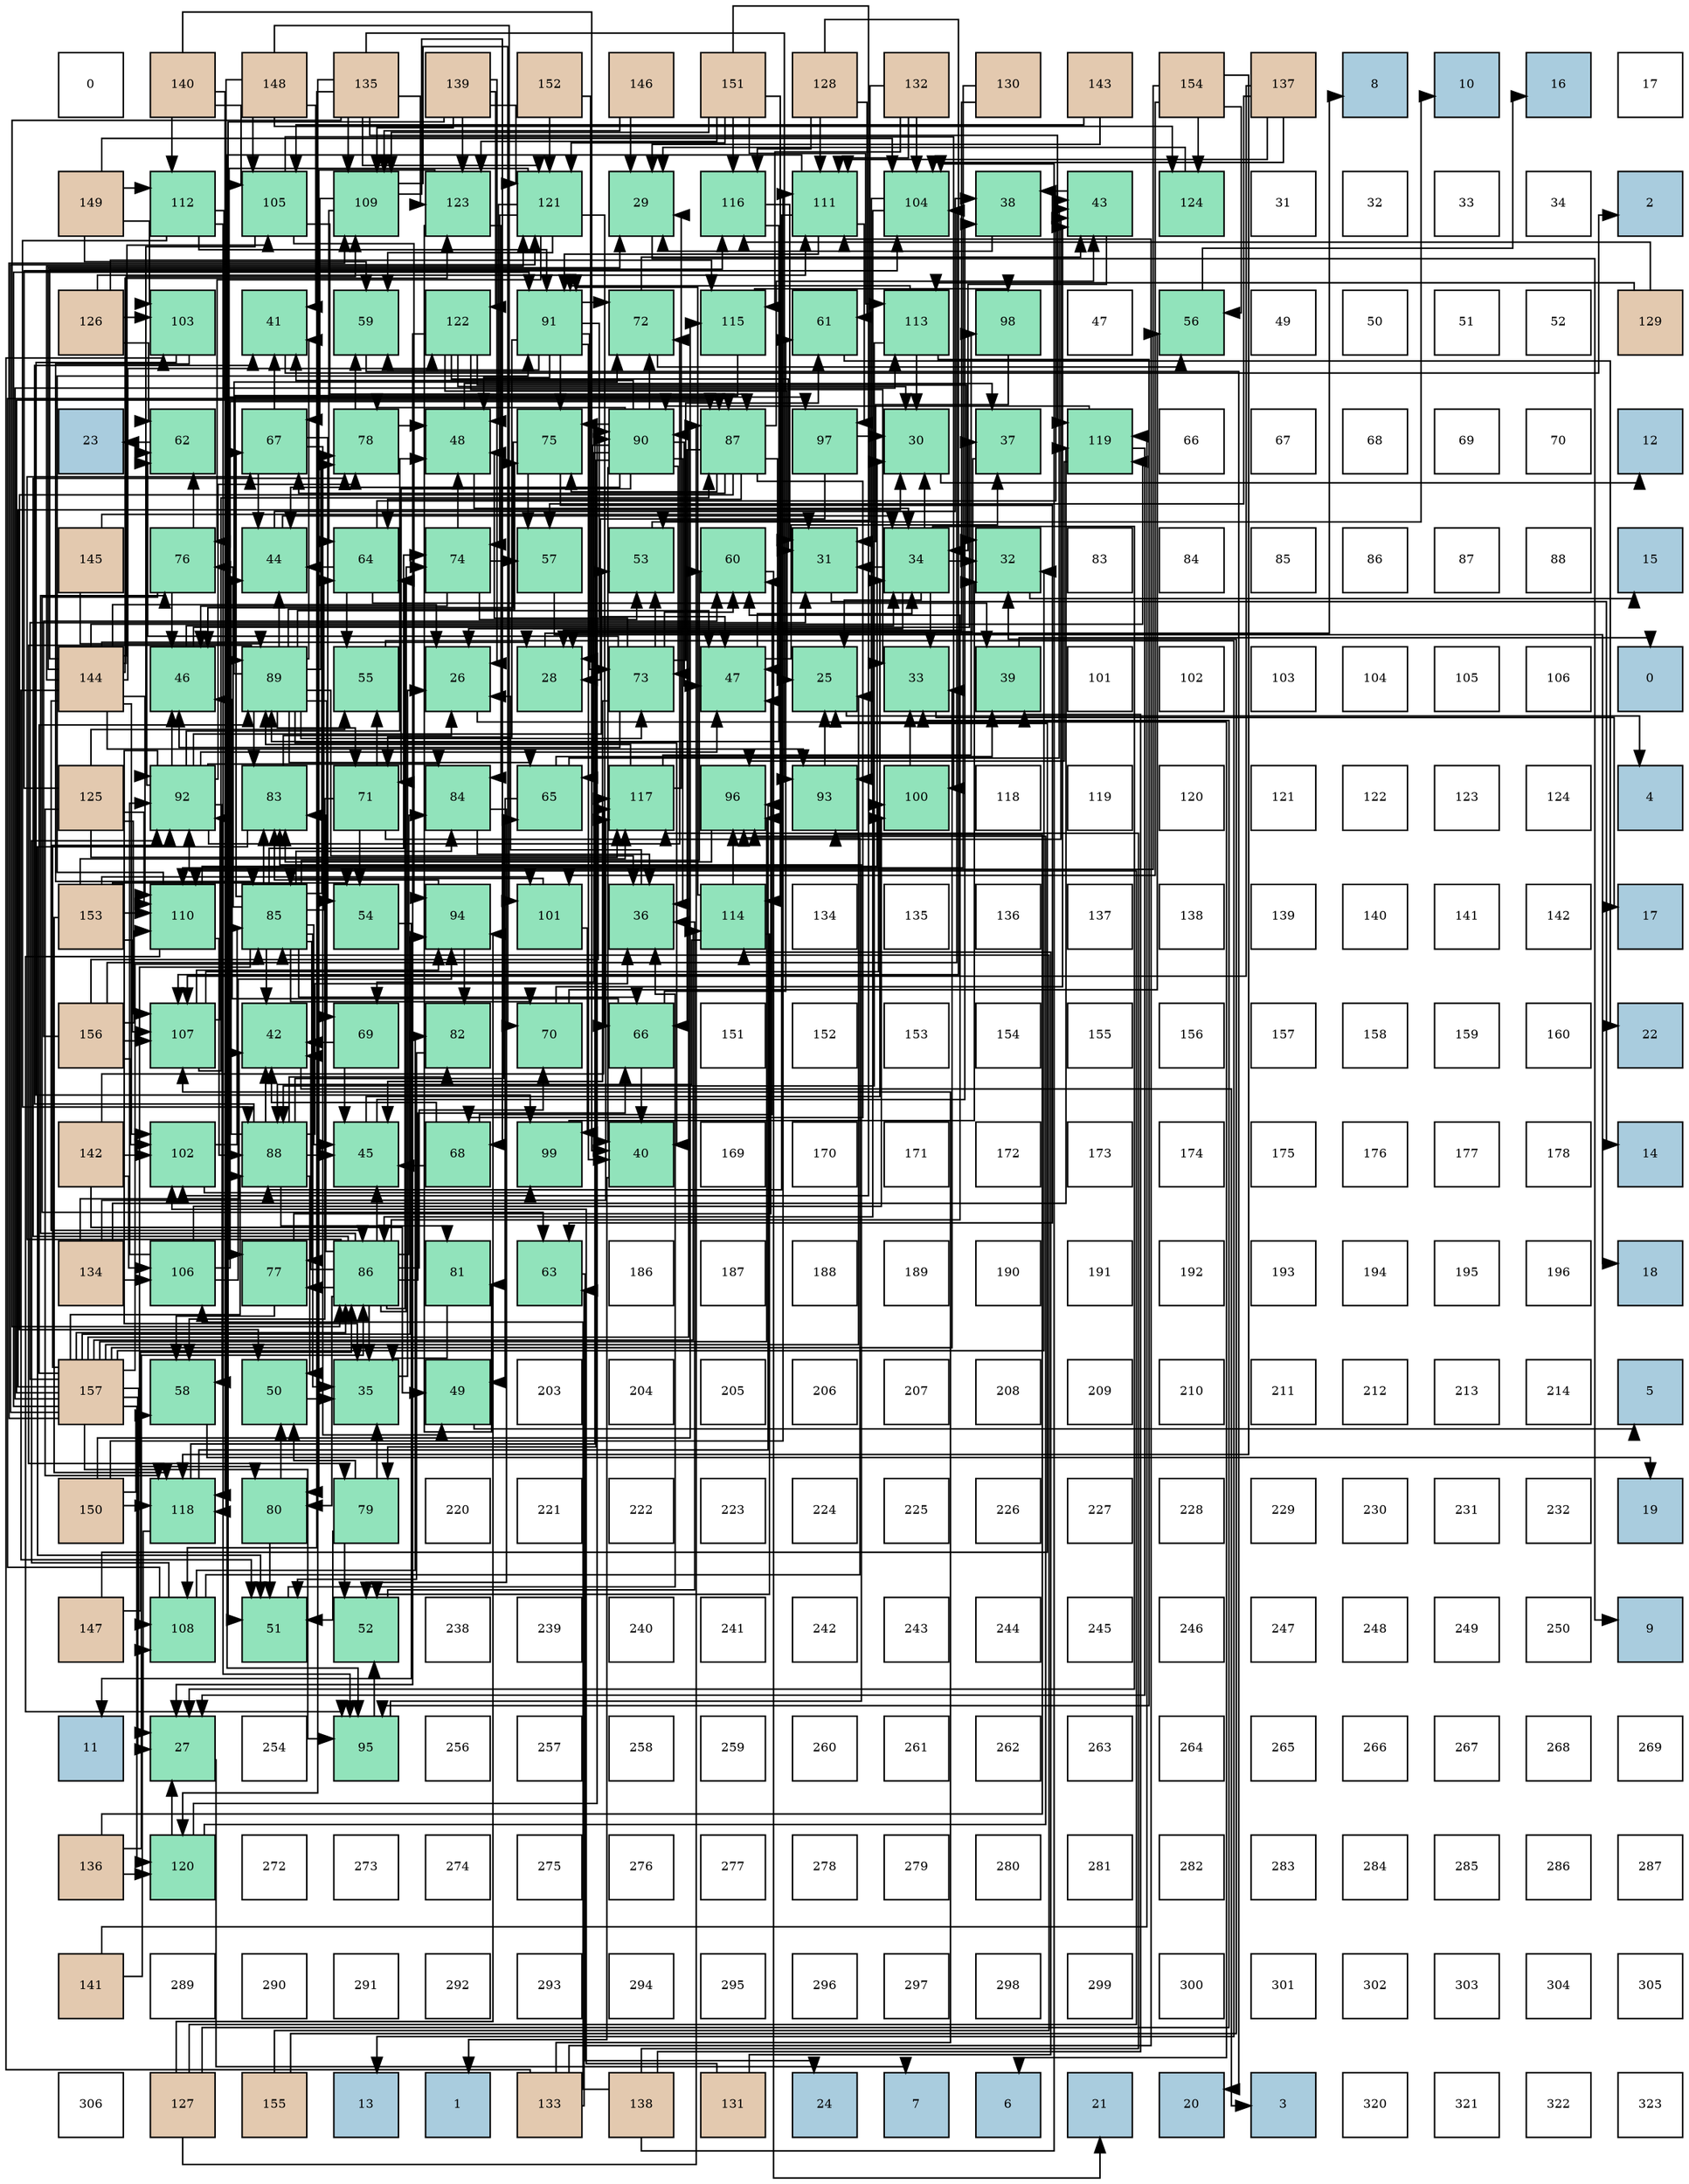 digraph layout{
 rankdir=TB;
 splines=ortho;
 node [style=filled shape=square fixedsize=true width=0.6];
0[label="0", fontsize=8, fillcolor="#ffffff"];
1[label="140", fontsize=8, fillcolor="#e3c9af"];
2[label="148", fontsize=8, fillcolor="#e3c9af"];
3[label="135", fontsize=8, fillcolor="#e3c9af"];
4[label="139", fontsize=8, fillcolor="#e3c9af"];
5[label="152", fontsize=8, fillcolor="#e3c9af"];
6[label="146", fontsize=8, fillcolor="#e3c9af"];
7[label="151", fontsize=8, fillcolor="#e3c9af"];
8[label="128", fontsize=8, fillcolor="#e3c9af"];
9[label="132", fontsize=8, fillcolor="#e3c9af"];
10[label="130", fontsize=8, fillcolor="#e3c9af"];
11[label="143", fontsize=8, fillcolor="#e3c9af"];
12[label="154", fontsize=8, fillcolor="#e3c9af"];
13[label="137", fontsize=8, fillcolor="#e3c9af"];
14[label="8", fontsize=8, fillcolor="#a9ccde"];
15[label="10", fontsize=8, fillcolor="#a9ccde"];
16[label="16", fontsize=8, fillcolor="#a9ccde"];
17[label="17", fontsize=8, fillcolor="#ffffff"];
18[label="149", fontsize=8, fillcolor="#e3c9af"];
19[label="112", fontsize=8, fillcolor="#91e3bb"];
20[label="105", fontsize=8, fillcolor="#91e3bb"];
21[label="109", fontsize=8, fillcolor="#91e3bb"];
22[label="123", fontsize=8, fillcolor="#91e3bb"];
23[label="121", fontsize=8, fillcolor="#91e3bb"];
24[label="29", fontsize=8, fillcolor="#91e3bb"];
25[label="116", fontsize=8, fillcolor="#91e3bb"];
26[label="111", fontsize=8, fillcolor="#91e3bb"];
27[label="104", fontsize=8, fillcolor="#91e3bb"];
28[label="38", fontsize=8, fillcolor="#91e3bb"];
29[label="43", fontsize=8, fillcolor="#91e3bb"];
30[label="124", fontsize=8, fillcolor="#91e3bb"];
31[label="31", fontsize=8, fillcolor="#ffffff"];
32[label="32", fontsize=8, fillcolor="#ffffff"];
33[label="33", fontsize=8, fillcolor="#ffffff"];
34[label="34", fontsize=8, fillcolor="#ffffff"];
35[label="2", fontsize=8, fillcolor="#a9ccde"];
36[label="126", fontsize=8, fillcolor="#e3c9af"];
37[label="103", fontsize=8, fillcolor="#91e3bb"];
38[label="41", fontsize=8, fillcolor="#91e3bb"];
39[label="59", fontsize=8, fillcolor="#91e3bb"];
40[label="122", fontsize=8, fillcolor="#91e3bb"];
41[label="91", fontsize=8, fillcolor="#91e3bb"];
42[label="72", fontsize=8, fillcolor="#91e3bb"];
43[label="115", fontsize=8, fillcolor="#91e3bb"];
44[label="61", fontsize=8, fillcolor="#91e3bb"];
45[label="113", fontsize=8, fillcolor="#91e3bb"];
46[label="98", fontsize=8, fillcolor="#91e3bb"];
47[label="47", fontsize=8, fillcolor="#ffffff"];
48[label="56", fontsize=8, fillcolor="#91e3bb"];
49[label="49", fontsize=8, fillcolor="#ffffff"];
50[label="50", fontsize=8, fillcolor="#ffffff"];
51[label="51", fontsize=8, fillcolor="#ffffff"];
52[label="52", fontsize=8, fillcolor="#ffffff"];
53[label="129", fontsize=8, fillcolor="#e3c9af"];
54[label="23", fontsize=8, fillcolor="#a9ccde"];
55[label="62", fontsize=8, fillcolor="#91e3bb"];
56[label="67", fontsize=8, fillcolor="#91e3bb"];
57[label="78", fontsize=8, fillcolor="#91e3bb"];
58[label="48", fontsize=8, fillcolor="#91e3bb"];
59[label="75", fontsize=8, fillcolor="#91e3bb"];
60[label="90", fontsize=8, fillcolor="#91e3bb"];
61[label="87", fontsize=8, fillcolor="#91e3bb"];
62[label="97", fontsize=8, fillcolor="#91e3bb"];
63[label="30", fontsize=8, fillcolor="#91e3bb"];
64[label="37", fontsize=8, fillcolor="#91e3bb"];
65[label="119", fontsize=8, fillcolor="#91e3bb"];
66[label="66", fontsize=8, fillcolor="#ffffff"];
67[label="67", fontsize=8, fillcolor="#ffffff"];
68[label="68", fontsize=8, fillcolor="#ffffff"];
69[label="69", fontsize=8, fillcolor="#ffffff"];
70[label="70", fontsize=8, fillcolor="#ffffff"];
71[label="12", fontsize=8, fillcolor="#a9ccde"];
72[label="145", fontsize=8, fillcolor="#e3c9af"];
73[label="76", fontsize=8, fillcolor="#91e3bb"];
74[label="44", fontsize=8, fillcolor="#91e3bb"];
75[label="64", fontsize=8, fillcolor="#91e3bb"];
76[label="74", fontsize=8, fillcolor="#91e3bb"];
77[label="57", fontsize=8, fillcolor="#91e3bb"];
78[label="53", fontsize=8, fillcolor="#91e3bb"];
79[label="60", fontsize=8, fillcolor="#91e3bb"];
80[label="31", fontsize=8, fillcolor="#91e3bb"];
81[label="34", fontsize=8, fillcolor="#91e3bb"];
82[label="32", fontsize=8, fillcolor="#91e3bb"];
83[label="83", fontsize=8, fillcolor="#ffffff"];
84[label="84", fontsize=8, fillcolor="#ffffff"];
85[label="85", fontsize=8, fillcolor="#ffffff"];
86[label="86", fontsize=8, fillcolor="#ffffff"];
87[label="87", fontsize=8, fillcolor="#ffffff"];
88[label="88", fontsize=8, fillcolor="#ffffff"];
89[label="15", fontsize=8, fillcolor="#a9ccde"];
90[label="144", fontsize=8, fillcolor="#e3c9af"];
91[label="46", fontsize=8, fillcolor="#91e3bb"];
92[label="89", fontsize=8, fillcolor="#91e3bb"];
93[label="55", fontsize=8, fillcolor="#91e3bb"];
94[label="26", fontsize=8, fillcolor="#91e3bb"];
95[label="28", fontsize=8, fillcolor="#91e3bb"];
96[label="73", fontsize=8, fillcolor="#91e3bb"];
97[label="47", fontsize=8, fillcolor="#91e3bb"];
98[label="25", fontsize=8, fillcolor="#91e3bb"];
99[label="33", fontsize=8, fillcolor="#91e3bb"];
100[label="39", fontsize=8, fillcolor="#91e3bb"];
101[label="101", fontsize=8, fillcolor="#ffffff"];
102[label="102", fontsize=8, fillcolor="#ffffff"];
103[label="103", fontsize=8, fillcolor="#ffffff"];
104[label="104", fontsize=8, fillcolor="#ffffff"];
105[label="105", fontsize=8, fillcolor="#ffffff"];
106[label="106", fontsize=8, fillcolor="#ffffff"];
107[label="0", fontsize=8, fillcolor="#a9ccde"];
108[label="125", fontsize=8, fillcolor="#e3c9af"];
109[label="92", fontsize=8, fillcolor="#91e3bb"];
110[label="83", fontsize=8, fillcolor="#91e3bb"];
111[label="71", fontsize=8, fillcolor="#91e3bb"];
112[label="84", fontsize=8, fillcolor="#91e3bb"];
113[label="65", fontsize=8, fillcolor="#91e3bb"];
114[label="117", fontsize=8, fillcolor="#91e3bb"];
115[label="96", fontsize=8, fillcolor="#91e3bb"];
116[label="93", fontsize=8, fillcolor="#91e3bb"];
117[label="100", fontsize=8, fillcolor="#91e3bb"];
118[label="118", fontsize=8, fillcolor="#ffffff"];
119[label="119", fontsize=8, fillcolor="#ffffff"];
120[label="120", fontsize=8, fillcolor="#ffffff"];
121[label="121", fontsize=8, fillcolor="#ffffff"];
122[label="122", fontsize=8, fillcolor="#ffffff"];
123[label="123", fontsize=8, fillcolor="#ffffff"];
124[label="124", fontsize=8, fillcolor="#ffffff"];
125[label="4", fontsize=8, fillcolor="#a9ccde"];
126[label="153", fontsize=8, fillcolor="#e3c9af"];
127[label="110", fontsize=8, fillcolor="#91e3bb"];
128[label="85", fontsize=8, fillcolor="#91e3bb"];
129[label="54", fontsize=8, fillcolor="#91e3bb"];
130[label="94", fontsize=8, fillcolor="#91e3bb"];
131[label="101", fontsize=8, fillcolor="#91e3bb"];
132[label="36", fontsize=8, fillcolor="#91e3bb"];
133[label="114", fontsize=8, fillcolor="#91e3bb"];
134[label="134", fontsize=8, fillcolor="#ffffff"];
135[label="135", fontsize=8, fillcolor="#ffffff"];
136[label="136", fontsize=8, fillcolor="#ffffff"];
137[label="137", fontsize=8, fillcolor="#ffffff"];
138[label="138", fontsize=8, fillcolor="#ffffff"];
139[label="139", fontsize=8, fillcolor="#ffffff"];
140[label="140", fontsize=8, fillcolor="#ffffff"];
141[label="141", fontsize=8, fillcolor="#ffffff"];
142[label="142", fontsize=8, fillcolor="#ffffff"];
143[label="17", fontsize=8, fillcolor="#a9ccde"];
144[label="156", fontsize=8, fillcolor="#e3c9af"];
145[label="107", fontsize=8, fillcolor="#91e3bb"];
146[label="42", fontsize=8, fillcolor="#91e3bb"];
147[label="69", fontsize=8, fillcolor="#91e3bb"];
148[label="82", fontsize=8, fillcolor="#91e3bb"];
149[label="70", fontsize=8, fillcolor="#91e3bb"];
150[label="66", fontsize=8, fillcolor="#91e3bb"];
151[label="151", fontsize=8, fillcolor="#ffffff"];
152[label="152", fontsize=8, fillcolor="#ffffff"];
153[label="153", fontsize=8, fillcolor="#ffffff"];
154[label="154", fontsize=8, fillcolor="#ffffff"];
155[label="155", fontsize=8, fillcolor="#ffffff"];
156[label="156", fontsize=8, fillcolor="#ffffff"];
157[label="157", fontsize=8, fillcolor="#ffffff"];
158[label="158", fontsize=8, fillcolor="#ffffff"];
159[label="159", fontsize=8, fillcolor="#ffffff"];
160[label="160", fontsize=8, fillcolor="#ffffff"];
161[label="22", fontsize=8, fillcolor="#a9ccde"];
162[label="142", fontsize=8, fillcolor="#e3c9af"];
163[label="102", fontsize=8, fillcolor="#91e3bb"];
164[label="88", fontsize=8, fillcolor="#91e3bb"];
165[label="45", fontsize=8, fillcolor="#91e3bb"];
166[label="68", fontsize=8, fillcolor="#91e3bb"];
167[label="99", fontsize=8, fillcolor="#91e3bb"];
168[label="40", fontsize=8, fillcolor="#91e3bb"];
169[label="169", fontsize=8, fillcolor="#ffffff"];
170[label="170", fontsize=8, fillcolor="#ffffff"];
171[label="171", fontsize=8, fillcolor="#ffffff"];
172[label="172", fontsize=8, fillcolor="#ffffff"];
173[label="173", fontsize=8, fillcolor="#ffffff"];
174[label="174", fontsize=8, fillcolor="#ffffff"];
175[label="175", fontsize=8, fillcolor="#ffffff"];
176[label="176", fontsize=8, fillcolor="#ffffff"];
177[label="177", fontsize=8, fillcolor="#ffffff"];
178[label="178", fontsize=8, fillcolor="#ffffff"];
179[label="14", fontsize=8, fillcolor="#a9ccde"];
180[label="134", fontsize=8, fillcolor="#e3c9af"];
181[label="106", fontsize=8, fillcolor="#91e3bb"];
182[label="77", fontsize=8, fillcolor="#91e3bb"];
183[label="86", fontsize=8, fillcolor="#91e3bb"];
184[label="81", fontsize=8, fillcolor="#91e3bb"];
185[label="63", fontsize=8, fillcolor="#91e3bb"];
186[label="186", fontsize=8, fillcolor="#ffffff"];
187[label="187", fontsize=8, fillcolor="#ffffff"];
188[label="188", fontsize=8, fillcolor="#ffffff"];
189[label="189", fontsize=8, fillcolor="#ffffff"];
190[label="190", fontsize=8, fillcolor="#ffffff"];
191[label="191", fontsize=8, fillcolor="#ffffff"];
192[label="192", fontsize=8, fillcolor="#ffffff"];
193[label="193", fontsize=8, fillcolor="#ffffff"];
194[label="194", fontsize=8, fillcolor="#ffffff"];
195[label="195", fontsize=8, fillcolor="#ffffff"];
196[label="196", fontsize=8, fillcolor="#ffffff"];
197[label="18", fontsize=8, fillcolor="#a9ccde"];
198[label="157", fontsize=8, fillcolor="#e3c9af"];
199[label="58", fontsize=8, fillcolor="#91e3bb"];
200[label="50", fontsize=8, fillcolor="#91e3bb"];
201[label="35", fontsize=8, fillcolor="#91e3bb"];
202[label="49", fontsize=8, fillcolor="#91e3bb"];
203[label="203", fontsize=8, fillcolor="#ffffff"];
204[label="204", fontsize=8, fillcolor="#ffffff"];
205[label="205", fontsize=8, fillcolor="#ffffff"];
206[label="206", fontsize=8, fillcolor="#ffffff"];
207[label="207", fontsize=8, fillcolor="#ffffff"];
208[label="208", fontsize=8, fillcolor="#ffffff"];
209[label="209", fontsize=8, fillcolor="#ffffff"];
210[label="210", fontsize=8, fillcolor="#ffffff"];
211[label="211", fontsize=8, fillcolor="#ffffff"];
212[label="212", fontsize=8, fillcolor="#ffffff"];
213[label="213", fontsize=8, fillcolor="#ffffff"];
214[label="214", fontsize=8, fillcolor="#ffffff"];
215[label="5", fontsize=8, fillcolor="#a9ccde"];
216[label="150", fontsize=8, fillcolor="#e3c9af"];
217[label="118", fontsize=8, fillcolor="#91e3bb"];
218[label="80", fontsize=8, fillcolor="#91e3bb"];
219[label="79", fontsize=8, fillcolor="#91e3bb"];
220[label="220", fontsize=8, fillcolor="#ffffff"];
221[label="221", fontsize=8, fillcolor="#ffffff"];
222[label="222", fontsize=8, fillcolor="#ffffff"];
223[label="223", fontsize=8, fillcolor="#ffffff"];
224[label="224", fontsize=8, fillcolor="#ffffff"];
225[label="225", fontsize=8, fillcolor="#ffffff"];
226[label="226", fontsize=8, fillcolor="#ffffff"];
227[label="227", fontsize=8, fillcolor="#ffffff"];
228[label="228", fontsize=8, fillcolor="#ffffff"];
229[label="229", fontsize=8, fillcolor="#ffffff"];
230[label="230", fontsize=8, fillcolor="#ffffff"];
231[label="231", fontsize=8, fillcolor="#ffffff"];
232[label="232", fontsize=8, fillcolor="#ffffff"];
233[label="19", fontsize=8, fillcolor="#a9ccde"];
234[label="147", fontsize=8, fillcolor="#e3c9af"];
235[label="108", fontsize=8, fillcolor="#91e3bb"];
236[label="51", fontsize=8, fillcolor="#91e3bb"];
237[label="52", fontsize=8, fillcolor="#91e3bb"];
238[label="238", fontsize=8, fillcolor="#ffffff"];
239[label="239", fontsize=8, fillcolor="#ffffff"];
240[label="240", fontsize=8, fillcolor="#ffffff"];
241[label="241", fontsize=8, fillcolor="#ffffff"];
242[label="242", fontsize=8, fillcolor="#ffffff"];
243[label="243", fontsize=8, fillcolor="#ffffff"];
244[label="244", fontsize=8, fillcolor="#ffffff"];
245[label="245", fontsize=8, fillcolor="#ffffff"];
246[label="246", fontsize=8, fillcolor="#ffffff"];
247[label="247", fontsize=8, fillcolor="#ffffff"];
248[label="248", fontsize=8, fillcolor="#ffffff"];
249[label="249", fontsize=8, fillcolor="#ffffff"];
250[label="250", fontsize=8, fillcolor="#ffffff"];
251[label="9", fontsize=8, fillcolor="#a9ccde"];
252[label="11", fontsize=8, fillcolor="#a9ccde"];
253[label="27", fontsize=8, fillcolor="#91e3bb"];
254[label="254", fontsize=8, fillcolor="#ffffff"];
255[label="95", fontsize=8, fillcolor="#91e3bb"];
256[label="256", fontsize=8, fillcolor="#ffffff"];
257[label="257", fontsize=8, fillcolor="#ffffff"];
258[label="258", fontsize=8, fillcolor="#ffffff"];
259[label="259", fontsize=8, fillcolor="#ffffff"];
260[label="260", fontsize=8, fillcolor="#ffffff"];
261[label="261", fontsize=8, fillcolor="#ffffff"];
262[label="262", fontsize=8, fillcolor="#ffffff"];
263[label="263", fontsize=8, fillcolor="#ffffff"];
264[label="264", fontsize=8, fillcolor="#ffffff"];
265[label="265", fontsize=8, fillcolor="#ffffff"];
266[label="266", fontsize=8, fillcolor="#ffffff"];
267[label="267", fontsize=8, fillcolor="#ffffff"];
268[label="268", fontsize=8, fillcolor="#ffffff"];
269[label="269", fontsize=8, fillcolor="#ffffff"];
270[label="136", fontsize=8, fillcolor="#e3c9af"];
271[label="120", fontsize=8, fillcolor="#91e3bb"];
272[label="272", fontsize=8, fillcolor="#ffffff"];
273[label="273", fontsize=8, fillcolor="#ffffff"];
274[label="274", fontsize=8, fillcolor="#ffffff"];
275[label="275", fontsize=8, fillcolor="#ffffff"];
276[label="276", fontsize=8, fillcolor="#ffffff"];
277[label="277", fontsize=8, fillcolor="#ffffff"];
278[label="278", fontsize=8, fillcolor="#ffffff"];
279[label="279", fontsize=8, fillcolor="#ffffff"];
280[label="280", fontsize=8, fillcolor="#ffffff"];
281[label="281", fontsize=8, fillcolor="#ffffff"];
282[label="282", fontsize=8, fillcolor="#ffffff"];
283[label="283", fontsize=8, fillcolor="#ffffff"];
284[label="284", fontsize=8, fillcolor="#ffffff"];
285[label="285", fontsize=8, fillcolor="#ffffff"];
286[label="286", fontsize=8, fillcolor="#ffffff"];
287[label="287", fontsize=8, fillcolor="#ffffff"];
288[label="141", fontsize=8, fillcolor="#e3c9af"];
289[label="289", fontsize=8, fillcolor="#ffffff"];
290[label="290", fontsize=8, fillcolor="#ffffff"];
291[label="291", fontsize=8, fillcolor="#ffffff"];
292[label="292", fontsize=8, fillcolor="#ffffff"];
293[label="293", fontsize=8, fillcolor="#ffffff"];
294[label="294", fontsize=8, fillcolor="#ffffff"];
295[label="295", fontsize=8, fillcolor="#ffffff"];
296[label="296", fontsize=8, fillcolor="#ffffff"];
297[label="297", fontsize=8, fillcolor="#ffffff"];
298[label="298", fontsize=8, fillcolor="#ffffff"];
299[label="299", fontsize=8, fillcolor="#ffffff"];
300[label="300", fontsize=8, fillcolor="#ffffff"];
301[label="301", fontsize=8, fillcolor="#ffffff"];
302[label="302", fontsize=8, fillcolor="#ffffff"];
303[label="303", fontsize=8, fillcolor="#ffffff"];
304[label="304", fontsize=8, fillcolor="#ffffff"];
305[label="305", fontsize=8, fillcolor="#ffffff"];
306[label="306", fontsize=8, fillcolor="#ffffff"];
307[label="127", fontsize=8, fillcolor="#e3c9af"];
308[label="155", fontsize=8, fillcolor="#e3c9af"];
309[label="13", fontsize=8, fillcolor="#a9ccde"];
310[label="1", fontsize=8, fillcolor="#a9ccde"];
311[label="133", fontsize=8, fillcolor="#e3c9af"];
312[label="138", fontsize=8, fillcolor="#e3c9af"];
313[label="131", fontsize=8, fillcolor="#e3c9af"];
314[label="24", fontsize=8, fillcolor="#a9ccde"];
315[label="7", fontsize=8, fillcolor="#a9ccde"];
316[label="6", fontsize=8, fillcolor="#a9ccde"];
317[label="21", fontsize=8, fillcolor="#a9ccde"];
318[label="20", fontsize=8, fillcolor="#a9ccde"];
319[label="3", fontsize=8, fillcolor="#a9ccde"];
320[label="320", fontsize=8, fillcolor="#ffffff"];
321[label="321", fontsize=8, fillcolor="#ffffff"];
322[label="322", fontsize=8, fillcolor="#ffffff"];
323[label="323", fontsize=8, fillcolor="#ffffff"];
edge [constraint=false, style=vis];98 -> 125;
94 -> 316;
253 -> 315;
95 -> 14;
24 -> 251;
63 -> 71;
80 -> 179;
82 -> 89;
99 -> 143;
81 -> 98;
81 -> 94;
81 -> 253;
81 -> 63;
81 -> 80;
81 -> 82;
81 -> 99;
201 -> 94;
132 -> 94;
64 -> 95;
28 -> 24;
100 -> 107;
168 -> 310;
38 -> 35;
146 -> 319;
29 -> 81;
29 -> 28;
74 -> 81;
74 -> 28;
165 -> 81;
165 -> 28;
91 -> 81;
91 -> 64;
97 -> 81;
97 -> 64;
58 -> 81;
58 -> 64;
202 -> 215;
200 -> 201;
236 -> 132;
237 -> 132;
78 -> 15;
129 -> 252;
93 -> 309;
48 -> 16;
77 -> 197;
199 -> 233;
39 -> 318;
79 -> 317;
44 -> 161;
55 -> 54;
185 -> 314;
75 -> 100;
75 -> 29;
75 -> 74;
75 -> 93;
113 -> 100;
113 -> 29;
113 -> 202;
150 -> 168;
150 -> 91;
150 -> 44;
56 -> 38;
56 -> 74;
56 -> 202;
56 -> 129;
166 -> 146;
166 -> 165;
166 -> 79;
147 -> 146;
147 -> 165;
149 -> 29;
149 -> 48;
111 -> 29;
111 -> 129;
111 -> 93;
111 -> 199;
42 -> 29;
42 -> 48;
96 -> 165;
96 -> 91;
96 -> 58;
96 -> 78;
96 -> 79;
96 -> 44;
96 -> 55;
76 -> 91;
76 -> 58;
76 -> 78;
76 -> 77;
59 -> 91;
59 -> 77;
59 -> 185;
73 -> 91;
73 -> 55;
73 -> 185;
182 -> 97;
182 -> 199;
57 -> 58;
57 -> 39;
219 -> 201;
219 -> 200;
219 -> 236;
219 -> 237;
218 -> 200;
218 -> 236;
184 -> 201;
148 -> 236;
110 -> 94;
110 -> 236;
112 -> 132;
112 -> 237;
128 -> 201;
128 -> 146;
128 -> 165;
128 -> 79;
128 -> 75;
128 -> 150;
128 -> 56;
128 -> 149;
128 -> 76;
128 -> 73;
128 -> 182;
128 -> 57;
128 -> 218;
128 -> 110;
128 -> 112;
183 -> 201;
183 -> 146;
183 -> 165;
183 -> 79;
183 -> 75;
183 -> 150;
183 -> 56;
183 -> 149;
183 -> 76;
183 -> 73;
183 -> 182;
183 -> 57;
183 -> 218;
183 -> 110;
183 -> 112;
61 -> 29;
61 -> 97;
61 -> 200;
61 -> 75;
61 -> 150;
61 -> 56;
61 -> 166;
61 -> 59;
164 -> 132;
164 -> 38;
164 -> 146;
164 -> 74;
164 -> 165;
164 -> 200;
164 -> 113;
164 -> 184;
164 -> 148;
92 -> 132;
92 -> 168;
92 -> 38;
92 -> 74;
92 -> 97;
92 -> 113;
92 -> 147;
92 -> 111;
92 -> 42;
92 -> 96;
92 -> 59;
92 -> 57;
92 -> 219;
92 -> 110;
60 -> 132;
60 -> 168;
60 -> 38;
60 -> 74;
60 -> 97;
60 -> 113;
60 -> 147;
60 -> 111;
60 -> 42;
60 -> 96;
60 -> 59;
60 -> 57;
60 -> 219;
41 -> 168;
41 -> 97;
41 -> 58;
41 -> 39;
41 -> 111;
41 -> 42;
41 -> 96;
41 -> 59;
109 -> 201;
109 -> 91;
109 -> 97;
109 -> 58;
109 -> 78;
109 -> 199;
109 -> 55;
109 -> 42;
109 -> 57;
109 -> 112;
116 -> 98;
130 -> 148;
130 -> 110;
255 -> 237;
255 -> 110;
115 -> 110;
62 -> 95;
62 -> 63;
46 -> 80;
167 -> 82;
117 -> 99;
131 -> 128;
131 -> 167;
163 -> 128;
163 -> 167;
37 -> 128;
37 -> 167;
27 -> 183;
27 -> 116;
20 -> 61;
20 -> 109;
20 -> 130;
20 -> 117;
181 -> 61;
181 -> 109;
181 -> 130;
181 -> 117;
145 -> 61;
145 -> 109;
145 -> 130;
145 -> 117;
235 -> 148;
235 -> 61;
235 -> 109;
235 -> 115;
21 -> 75;
21 -> 56;
21 -> 166;
21 -> 149;
127 -> 63;
127 -> 164;
127 -> 41;
127 -> 255;
26 -> 164;
26 -> 41;
26 -> 255;
26 -> 62;
19 -> 164;
19 -> 41;
19 -> 255;
19 -> 62;
45 -> 63;
45 -> 164;
45 -> 41;
45 -> 255;
133 -> 237;
133 -> 164;
133 -> 41;
133 -> 115;
43 -> 92;
43 -> 46;
25 -> 80;
25 -> 92;
114 -> 24;
114 -> 92;
114 -> 46;
217 -> 253;
217 -> 60;
217 -> 115;
65 -> 253;
65 -> 60;
65 -> 115;
271 -> 253;
271 -> 60;
271 -> 115;
23 -> 58;
23 -> 39;
23 -> 150;
23 -> 76;
23 -> 73;
23 -> 182;
40 -> 98;
40 -> 253;
40 -> 63;
40 -> 80;
40 -> 82;
40 -> 99;
22 -> 218;
22 -> 184;
22 -> 112;
30 -> 24;
108 -> 93;
108 -> 27;
108 -> 145;
108 -> 127;
108 -> 114;
108 -> 217;
36 -> 55;
36 -> 37;
36 -> 26;
36 -> 43;
307 -> 99;
307 -> 61;
307 -> 109;
307 -> 130;
8 -> 44;
8 -> 145;
8 -> 26;
8 -> 25;
53 -> 45;
53 -> 25;
10 -> 95;
10 -> 127;
313 -> 163;
313 -> 133;
9 -> 78;
9 -> 27;
9 -> 26;
9 -> 43;
311 -> 185;
311 -> 37;
311 -> 145;
311 -> 26;
180 -> 146;
180 -> 181;
180 -> 114;
180 -> 65;
3 -> 183;
3 -> 116;
3 -> 235;
3 -> 21;
3 -> 65;
3 -> 271;
3 -> 23;
3 -> 22;
270 -> 183;
270 -> 116;
270 -> 271;
13 -> 77;
13 -> 27;
13 -> 145;
13 -> 26;
312 -> 100;
312 -> 27;
312 -> 181;
312 -> 114;
4 -> 94;
4 -> 236;
4 -> 21;
4 -> 23;
4 -> 40;
4 -> 22;
1 -> 168;
1 -> 20;
1 -> 19;
1 -> 217;
288 -> 235;
288 -> 65;
162 -> 202;
162 -> 163;
162 -> 181;
162 -> 114;
11 -> 24;
11 -> 20;
90 -> 94;
90 -> 95;
90 -> 24;
90 -> 236;
90 -> 183;
90 -> 116;
90 -> 163;
90 -> 20;
90 -> 21;
90 -> 127;
90 -> 25;
90 -> 65;
90 -> 23;
90 -> 40;
90 -> 22;
72 -> 80;
72 -> 92;
6 -> 24;
6 -> 21;
234 -> 98;
234 -> 183;
2 -> 38;
2 -> 131;
2 -> 20;
2 -> 217;
2 -> 30;
18 -> 39;
18 -> 37;
18 -> 27;
18 -> 19;
216 -> 199;
216 -> 26;
216 -> 43;
216 -> 217;
7 -> 163;
7 -> 21;
7 -> 45;
7 -> 133;
7 -> 25;
7 -> 23;
7 -> 22;
5 -> 95;
5 -> 23;
126 -> 129;
126 -> 131;
126 -> 145;
126 -> 127;
126 -> 114;
126 -> 217;
12 -> 48;
12 -> 131;
12 -> 127;
12 -> 217;
12 -> 30;
308 -> 82;
308 -> 128;
144 -> 79;
144 -> 163;
144 -> 27;
144 -> 145;
144 -> 127;
144 -> 114;
198 -> 98;
198 -> 253;
198 -> 63;
198 -> 80;
198 -> 82;
198 -> 99;
198 -> 128;
198 -> 183;
198 -> 61;
198 -> 164;
198 -> 92;
198 -> 60;
198 -> 41;
198 -> 109;
198 -> 130;
198 -> 255;
198 -> 115;
198 -> 235;
198 -> 21;
198 -> 45;
198 -> 133;
198 -> 271;
198 -> 23;
edge [constraint=true, style=invis];
0 -> 18 -> 36 -> 54 -> 72 -> 90 -> 108 -> 126 -> 144 -> 162 -> 180 -> 198 -> 216 -> 234 -> 252 -> 270 -> 288 -> 306;
1 -> 19 -> 37 -> 55 -> 73 -> 91 -> 109 -> 127 -> 145 -> 163 -> 181 -> 199 -> 217 -> 235 -> 253 -> 271 -> 289 -> 307;
2 -> 20 -> 38 -> 56 -> 74 -> 92 -> 110 -> 128 -> 146 -> 164 -> 182 -> 200 -> 218 -> 236 -> 254 -> 272 -> 290 -> 308;
3 -> 21 -> 39 -> 57 -> 75 -> 93 -> 111 -> 129 -> 147 -> 165 -> 183 -> 201 -> 219 -> 237 -> 255 -> 273 -> 291 -> 309;
4 -> 22 -> 40 -> 58 -> 76 -> 94 -> 112 -> 130 -> 148 -> 166 -> 184 -> 202 -> 220 -> 238 -> 256 -> 274 -> 292 -> 310;
5 -> 23 -> 41 -> 59 -> 77 -> 95 -> 113 -> 131 -> 149 -> 167 -> 185 -> 203 -> 221 -> 239 -> 257 -> 275 -> 293 -> 311;
6 -> 24 -> 42 -> 60 -> 78 -> 96 -> 114 -> 132 -> 150 -> 168 -> 186 -> 204 -> 222 -> 240 -> 258 -> 276 -> 294 -> 312;
7 -> 25 -> 43 -> 61 -> 79 -> 97 -> 115 -> 133 -> 151 -> 169 -> 187 -> 205 -> 223 -> 241 -> 259 -> 277 -> 295 -> 313;
8 -> 26 -> 44 -> 62 -> 80 -> 98 -> 116 -> 134 -> 152 -> 170 -> 188 -> 206 -> 224 -> 242 -> 260 -> 278 -> 296 -> 314;
9 -> 27 -> 45 -> 63 -> 81 -> 99 -> 117 -> 135 -> 153 -> 171 -> 189 -> 207 -> 225 -> 243 -> 261 -> 279 -> 297 -> 315;
10 -> 28 -> 46 -> 64 -> 82 -> 100 -> 118 -> 136 -> 154 -> 172 -> 190 -> 208 -> 226 -> 244 -> 262 -> 280 -> 298 -> 316;
11 -> 29 -> 47 -> 65 -> 83 -> 101 -> 119 -> 137 -> 155 -> 173 -> 191 -> 209 -> 227 -> 245 -> 263 -> 281 -> 299 -> 317;
12 -> 30 -> 48 -> 66 -> 84 -> 102 -> 120 -> 138 -> 156 -> 174 -> 192 -> 210 -> 228 -> 246 -> 264 -> 282 -> 300 -> 318;
13 -> 31 -> 49 -> 67 -> 85 -> 103 -> 121 -> 139 -> 157 -> 175 -> 193 -> 211 -> 229 -> 247 -> 265 -> 283 -> 301 -> 319;
14 -> 32 -> 50 -> 68 -> 86 -> 104 -> 122 -> 140 -> 158 -> 176 -> 194 -> 212 -> 230 -> 248 -> 266 -> 284 -> 302 -> 320;
15 -> 33 -> 51 -> 69 -> 87 -> 105 -> 123 -> 141 -> 159 -> 177 -> 195 -> 213 -> 231 -> 249 -> 267 -> 285 -> 303 -> 321;
16 -> 34 -> 52 -> 70 -> 88 -> 106 -> 124 -> 142 -> 160 -> 178 -> 196 -> 214 -> 232 -> 250 -> 268 -> 286 -> 304 -> 322;
17 -> 35 -> 53 -> 71 -> 89 -> 107 -> 125 -> 143 -> 161 -> 179 -> 197 -> 215 -> 233 -> 251 -> 269 -> 287 -> 305 -> 323;
rank = same {0 -> 1 -> 2 -> 3 -> 4 -> 5 -> 6 -> 7 -> 8 -> 9 -> 10 -> 11 -> 12 -> 13 -> 14 -> 15 -> 16 -> 17};
rank = same {18 -> 19 -> 20 -> 21 -> 22 -> 23 -> 24 -> 25 -> 26 -> 27 -> 28 -> 29 -> 30 -> 31 -> 32 -> 33 -> 34 -> 35};
rank = same {36 -> 37 -> 38 -> 39 -> 40 -> 41 -> 42 -> 43 -> 44 -> 45 -> 46 -> 47 -> 48 -> 49 -> 50 -> 51 -> 52 -> 53};
rank = same {54 -> 55 -> 56 -> 57 -> 58 -> 59 -> 60 -> 61 -> 62 -> 63 -> 64 -> 65 -> 66 -> 67 -> 68 -> 69 -> 70 -> 71};
rank = same {72 -> 73 -> 74 -> 75 -> 76 -> 77 -> 78 -> 79 -> 80 -> 81 -> 82 -> 83 -> 84 -> 85 -> 86 -> 87 -> 88 -> 89};
rank = same {90 -> 91 -> 92 -> 93 -> 94 -> 95 -> 96 -> 97 -> 98 -> 99 -> 100 -> 101 -> 102 -> 103 -> 104 -> 105 -> 106 -> 107};
rank = same {108 -> 109 -> 110 -> 111 -> 112 -> 113 -> 114 -> 115 -> 116 -> 117 -> 118 -> 119 -> 120 -> 121 -> 122 -> 123 -> 124 -> 125};
rank = same {126 -> 127 -> 128 -> 129 -> 130 -> 131 -> 132 -> 133 -> 134 -> 135 -> 136 -> 137 -> 138 -> 139 -> 140 -> 141 -> 142 -> 143};
rank = same {144 -> 145 -> 146 -> 147 -> 148 -> 149 -> 150 -> 151 -> 152 -> 153 -> 154 -> 155 -> 156 -> 157 -> 158 -> 159 -> 160 -> 161};
rank = same {162 -> 163 -> 164 -> 165 -> 166 -> 167 -> 168 -> 169 -> 170 -> 171 -> 172 -> 173 -> 174 -> 175 -> 176 -> 177 -> 178 -> 179};
rank = same {180 -> 181 -> 182 -> 183 -> 184 -> 185 -> 186 -> 187 -> 188 -> 189 -> 190 -> 191 -> 192 -> 193 -> 194 -> 195 -> 196 -> 197};
rank = same {198 -> 199 -> 200 -> 201 -> 202 -> 203 -> 204 -> 205 -> 206 -> 207 -> 208 -> 209 -> 210 -> 211 -> 212 -> 213 -> 214 -> 215};
rank = same {216 -> 217 -> 218 -> 219 -> 220 -> 221 -> 222 -> 223 -> 224 -> 225 -> 226 -> 227 -> 228 -> 229 -> 230 -> 231 -> 232 -> 233};
rank = same {234 -> 235 -> 236 -> 237 -> 238 -> 239 -> 240 -> 241 -> 242 -> 243 -> 244 -> 245 -> 246 -> 247 -> 248 -> 249 -> 250 -> 251};
rank = same {252 -> 253 -> 254 -> 255 -> 256 -> 257 -> 258 -> 259 -> 260 -> 261 -> 262 -> 263 -> 264 -> 265 -> 266 -> 267 -> 268 -> 269};
rank = same {270 -> 271 -> 272 -> 273 -> 274 -> 275 -> 276 -> 277 -> 278 -> 279 -> 280 -> 281 -> 282 -> 283 -> 284 -> 285 -> 286 -> 287};
rank = same {288 -> 289 -> 290 -> 291 -> 292 -> 293 -> 294 -> 295 -> 296 -> 297 -> 298 -> 299 -> 300 -> 301 -> 302 -> 303 -> 304 -> 305};
rank = same {306 -> 307 -> 308 -> 309 -> 310 -> 311 -> 312 -> 313 -> 314 -> 315 -> 316 -> 317 -> 318 -> 319 -> 320 -> 321 -> 322 -> 323};
}